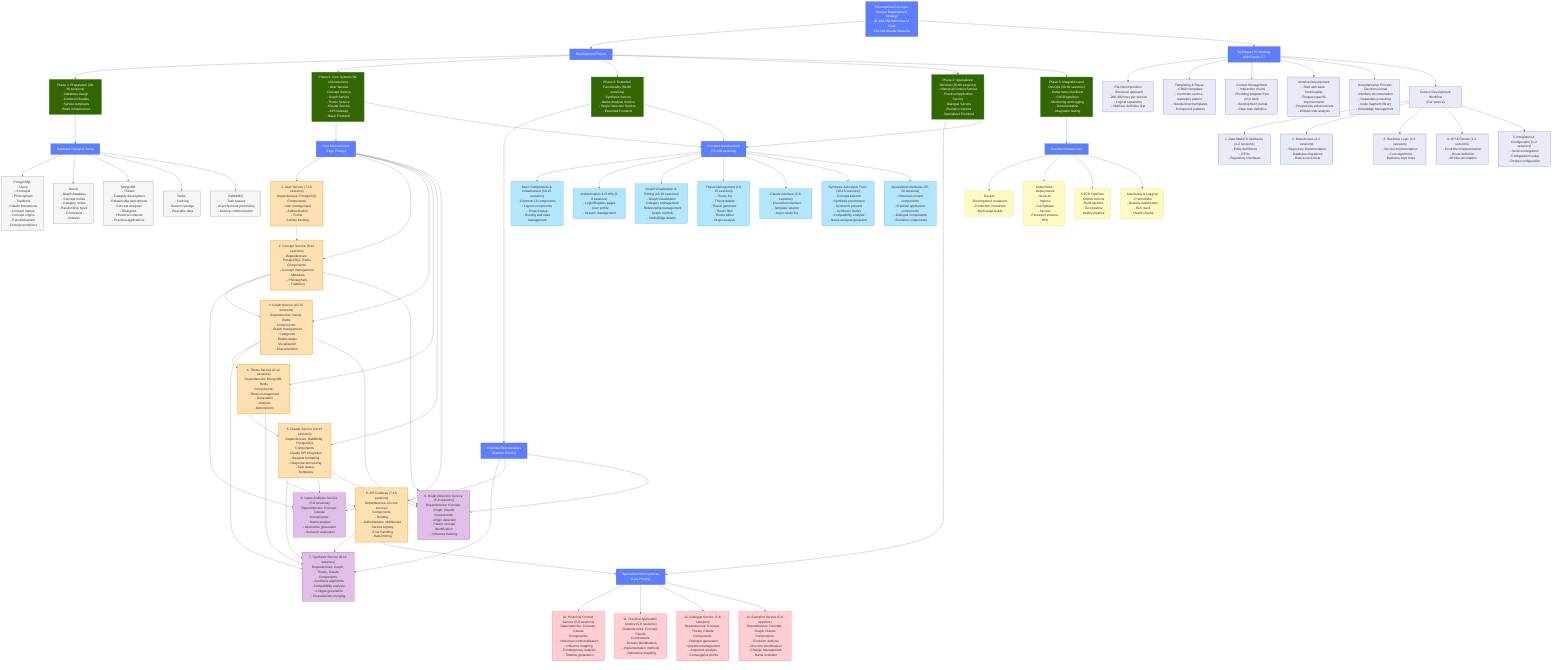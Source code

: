 %%{
  init: {
    'theme': 'base',
    'themeVariables': {
      'primaryColor': '#5D7FFF',
      'primaryTextColor': '#fff',
      'primaryBorderColor': '#3752A5',
      'lineColor': '#4C566A',
      'secondaryColor': '#FFC266',
      'tertiaryColor': '#D4E8FF'
    }
  }
}%%

graph TD
    classDef phaseClass fill:#336600,stroke:#228B22,stroke-width:2px
    classDef coreClass fill:#ffe0b2,stroke:#ff9800,stroke-width:2px,color:#333
    classDef extendedClass fill:#e1bee7,stroke:#9c27b0,stroke-width:1px,color:#333
    classDef specializedClass fill:#ffcdd2,stroke:#f44336,stroke-width:1px,color:#333
    classDef frontendClass fill:#b3e5fc,stroke:#03a9f4,stroke-width:1px,color:#333
    classDef dbClass fill:#f5f5f5,stroke:#616161,stroke-width:1px,color:#333
    classDef techniqueClass fill:#e8eaf6,stroke:#3f51b5,stroke-width:1px,color:#333
    classDef infraClass fill:#fff9c4,stroke:#fbc02d,stroke-width:1px,color:#333

    %% Main Title
    Title["Philosophical Concepts Service Development Strategy<br>81,300-156,600 Lines of Code<br>210-340 Claude Sessions"]
    
    %% Development Phases
    Title --> Phases["Development Phases"]
    
    Phases --> Phase1["Phase 1: Preparation (20-30 sessions)<br>- Database design<br>- Common libraries<br>- Service templates<br>- Basic infrastructure"]
    Phases --> Phase2["Phase 2: Core System (60-100 sessions)<br>- User Service<br>- Concept Service<br>- Graph Service<br>- Thesis Service<br>- Claude Service<br>- API Gateway<br>- Basic Frontend"]
    Phases --> Phase3["Phase 3: Extended Functionality (50-80 sessions)<br>- Synthesis Service<br>- Name Analysis Service<br>- Origin Detection Service<br>- Extended Frontend"]
    Phases --> Phase4["Phase 4: Specialized Services (50-80 sessions)<br>- Historical Context Service<br>- Practical Application Service<br>- Dialogue Service<br>- Evolution Service<br>- Specialized Frontend"]
    Phases --> Phase5["Phase 5: Integration and DevOps (30-50 sessions)<br>- Kubernetes manifests<br>- CI/CD pipelines<br>- Monitoring and logging<br>- Documentation<br>- Integration testing"]
    
    %% Core Microservices
    Phase2 --> CoreServices["Core Microservices<br>(High Priority)"]
    
    CoreServices --> User["1. User Service (7-10 sessions)<br>Dependencies: PostgreSQL<br>Components:<br>- User management<br>- Authentication<br>- Profile<br>- Activity tracking"]
    CoreServices --> Concept["2. Concept Service (8-12 sessions)<br>Dependencies: PostgreSQL, Redis<br>Components:<br>- Concept management<br>- Metadata<br>- Philosophers<br>- Traditions"]
    CoreServices --> Graph["3. Graph Service (10-15 sessions)<br>Dependencies: Neo4j, Redis<br>Components:<br>- Graph management<br>- Categories<br>- Relationships<br>- Visualization<br>- Characteristics"]
    CoreServices --> Thesis["4. Thesis Service (8-12 sessions)<br>Dependencies: MongoDB, Redis<br>Components:<br>- Thesis management<br>- Generation<br>- Analysis<br>- Descriptions"]
    CoreServices --> ClaudeS["5. Claude Service (10-15 sessions)<br>Dependencies: RabbitMQ, PostgreSQL<br>Components:<br>- Claude API integration<br>- Request formatting<br>- Response processing<br>- Task queue<br>- Templates"]
    CoreServices --> ApiGateway["6. API Gateway (7-10 sessions)<br>Dependencies: All core services<br>Components:<br>- Routing<br>- Authentication middleware<br>- Service registry<br>- Error handling<br>- Rate limiting"]
    
    %% Extended Microservices
    Phase3 --> ExtendedServices["Extended Microservices<br>(Medium Priority)"]
    
    ExtendedServices --> Synthesis["7. Synthesis Service (8-12 sessions)<br>Dependencies: Graph, Thesis, Claude<br>Components:<br>- Synthesis algorithms<br>- Compatibility analysis<br>- Critique generation<br>- Characteristic merging"]
    ExtendedServices --> NameAnalysis["8. Name Analysis Service (5-8 sessions)<br>Dependencies: Concept, Claude<br>Components:<br>- Name analysis<br>- Alternative generation<br>- Semantic evaluation"]
    ExtendedServices --> Origin["9. Origin Detection Service (5-8 sessions)<br>Dependencies: Concept, Graph, Claude<br>Components:<br>- Origin detection<br>- Parent concept identification<br>- Influence tracking"]
    
    %% Specialized Microservices
    Phase4 --> SpecializedServices["Specialized Microservices<br>(Low Priority)"]
    
    SpecializedServices --> Historical["10. Historical Context Service (5-8 sessions)<br>Dependencies: Concept, Claude<br>Components:<br>- Historical contextualization<br>- Influence mapping<br>- Contemporary analysis<br>- Timeline generation"]
    SpecializedServices --> Practical["11. Practical Application Service (5-8 sessions)<br>Dependencies: Concept, Claude<br>Components:<br>- Domain identification<br>- Implementation methods<br>- Relevance mapping"]
    SpecializedServices --> Dialogue["12. Dialogue Service (5-8 sessions)<br>Dependencies: Concept, Thesis, Claude<br>Components:<br>- Dialogue generation<br>- Question management<br>- Argument analysis<br>- Convergence points"]
    SpecializedServices --> Evolution["13. Evolution Service (5-8 sessions)<br>Dependencies: Concept, Graph, Claude<br>Components:<br>- Evolution analysis<br>- Direction identification<br>- Change management<br>- Name evolution"]
    
    %% Frontend Development
    Phase2 & Phase3 & Phase4 --> Frontend["Frontend Development<br>(70-100 sessions)"]
    
    Frontend --> FE1["Basic Components & Infrastructure (10-15 sessions)<br>- Common UI components<br>- Layout components<br>- Project setup<br>- Routing and state management"]
    Frontend --> FE2["Authentication & Profile (5-8 sessions)<br>- Login/Register pages<br>- User profile<br>- Session management"]
    Frontend --> FE3["Graph Visualization & Editing (15-20 sessions)<br>- Graph visualization<br>- Category management<br>- Relationship management<br>- Graph controls<br>- Node/Edge details"]
    Frontend --> FE4["Thesis Management (10-15 sessions)<br>- Thesis list<br>- Thesis details<br>- Thesis generator<br>- Thesis filter<br>- Thesis editor<br>- Origin analysis"]
    Frontend --> FE5["Claude Interface (5-8 sessions)<br>- Interaction interface<br>- Template selector<br>- Async tasks list"]
    Frontend --> FE6["Synthesis & Analysis Tools (10-15 sessions)<br>- Concept selector<br>- Synthesis parameters<br>- Synthesis preview<br>- Synthesis history<br>- Compatibility analysis<br>- Name analyzer/generator"]
    Frontend --> FE7["Specialized Interfaces (15-20 sessions)<br>- Historical context components<br>- Practical application components<br>- Dialogue components<br>- Evolution components"]
    
    %% Databases and Infrastructure
    Phase1 --> Databases["Database Design & Setup"]
    
    Databases --> PostgreSQL["PostgreSQL<br>- Users<br>- Concepts<br>- Philosophers<br>- Traditions<br>- Claude interactions<br>- Concept names<br>- Concept origins<br>- Transformations<br>- Concept evolutions"]
    Databases --> Neo4j["Neo4j<br>- Graph database<br>- Concept nodes<br>- Category nodes<br>- Relationship types<br>- Constraints<br>- Indexes"]
    Databases --> MongoDB["MongoDB<br>- Theses<br>- Category descriptions<br>- Relationship descriptions<br>- Concept analyses<br>- Dialogues<br>- Historical contexts<br>- Practical applications"]
    Databases --> Redis["Redis<br>- Caching<br>- Session storage<br>- Real-time data"]
    Databases --> RabbitMQ["RabbitMQ<br>- Task queues<br>- Asynchronous processing<br>- Service communication"]
    
    %% DevOps Infrastructure
    Phase5 --> DevOps["DevOps Infrastructure"]
    
    DevOps --> Docker["Docker<br>- Development containers<br>- Production containers<br>- Multi-stage builds"]
    DevOps --> Kubernetes["Kubernetes<br>- Deployments<br>- Services<br>- Ingress<br>- ConfigMaps<br>- Secrets<br>- Persistent volumes<br>- HPA"]
    DevOps --> CICD["CI/CD Pipelines<br>- GitHub Actions<br>- Build pipeline<br>- Test pipeline<br>- Deploy pipeline"]
    DevOps --> Monitoring["Monitoring & Logging<br>- Prometheus<br>- Grafana dashboards<br>- ELK stack<br>- Health checks"]
    
    %% Claude Optimization Techniques
    Title --> Techniques["Techniques for Working with Claude 3.7"]
    
    Techniques --> T1["File Decomposition<br>- Structural approach<br>- 200-300 lines per session<br>- Logical separation<br>- Interface definition first"]
    Techniques --> T2["Templating & Reuse<br>- CRUD templates<br>- Controller-service-repository pattern<br>- Standard test templates<br>- Component patterns"]
    Techniques --> T3["Context Management<br>- Interaction chains<br>- Providing snippets from prior work<br>- Development journal<br>- Clear task definition"]
    Techniques --> T4["Iterative Development<br>- Start with basic functionality<br>- Request specific improvements<br>- Progressive enhancement<br>- Critical code analysis"]
    Techniques --> T5["Documentation Process<br>- Decision journal<br>- Interface documentation<br>- Dependency tracking<br>- Code fragment library<br>- Knowledge management"]
    
    %% Service Development Strategy
    Techniques --> ServiceDev["Service Development Workflow<br>(Per service)"]
    
    ServiceDev --> SD1["1. Data Model & Interfaces (1-2 sessions)<br>- Entity definitions<br>- DTOs<br>- Repository interfaces"]
    ServiceDev --> SD2["2. Data Access (1-2 sessions)<br>- Repository implementation<br>- Database migrations<br>- Data access tests"]
    ServiceDev --> SD3["3. Business Logic (2-3 sessions)<br>- Service implementation<br>- Core algorithms<br>- Business logic tests"]
    ServiceDev --> SD4["4. API & Routes (1-2 sessions)<br>- Controller implementation<br>- Route definition<br>- API documentation"]
    ServiceDev --> SD5["5. Integration & Configuration (1-2 sessions)<br>- Service integration<br>- Configuration setup<br>- Docker configuration"]
    
    %% Dependencies between services
    User --> Concept
    Concept --> Graph
    Graph --> Thesis
    Thesis --> ClaudeS
    ClaudeS --> ApiGateway
    ApiGateway --> Synthesis
    Graph & Thesis & ClaudeS --> Synthesis
    Concept & ClaudeS --> NameAnalysis
    Concept & Graph & ClaudeS --> Origin
    ApiGateway --> SpecializedServices
    
    %% Apply classes
    class Phase1,Phase2,Phase3,Phase4,Phase5 phaseClass
    class User,Concept,Graph,Thesis,ClaudeS,ApiGateway coreClass
    class Synthesis,NameAnalysis,Origin extendedClass
    class Historical,Practical,Dialogue,Evolution specializedClass
    class FE1,FE2,FE3,FE4,FE5,FE6,FE7 frontendClass
    class PostgreSQL,Neo4j,MongoDB,Redis,RabbitMQ dbClass
    class T1,T2,T3,T4,T5,ServiceDev,SD1,SD2,SD3,SD4,SD5 techniqueClass
    class Docker,Kubernetes,CICD,Monitoring infraClass